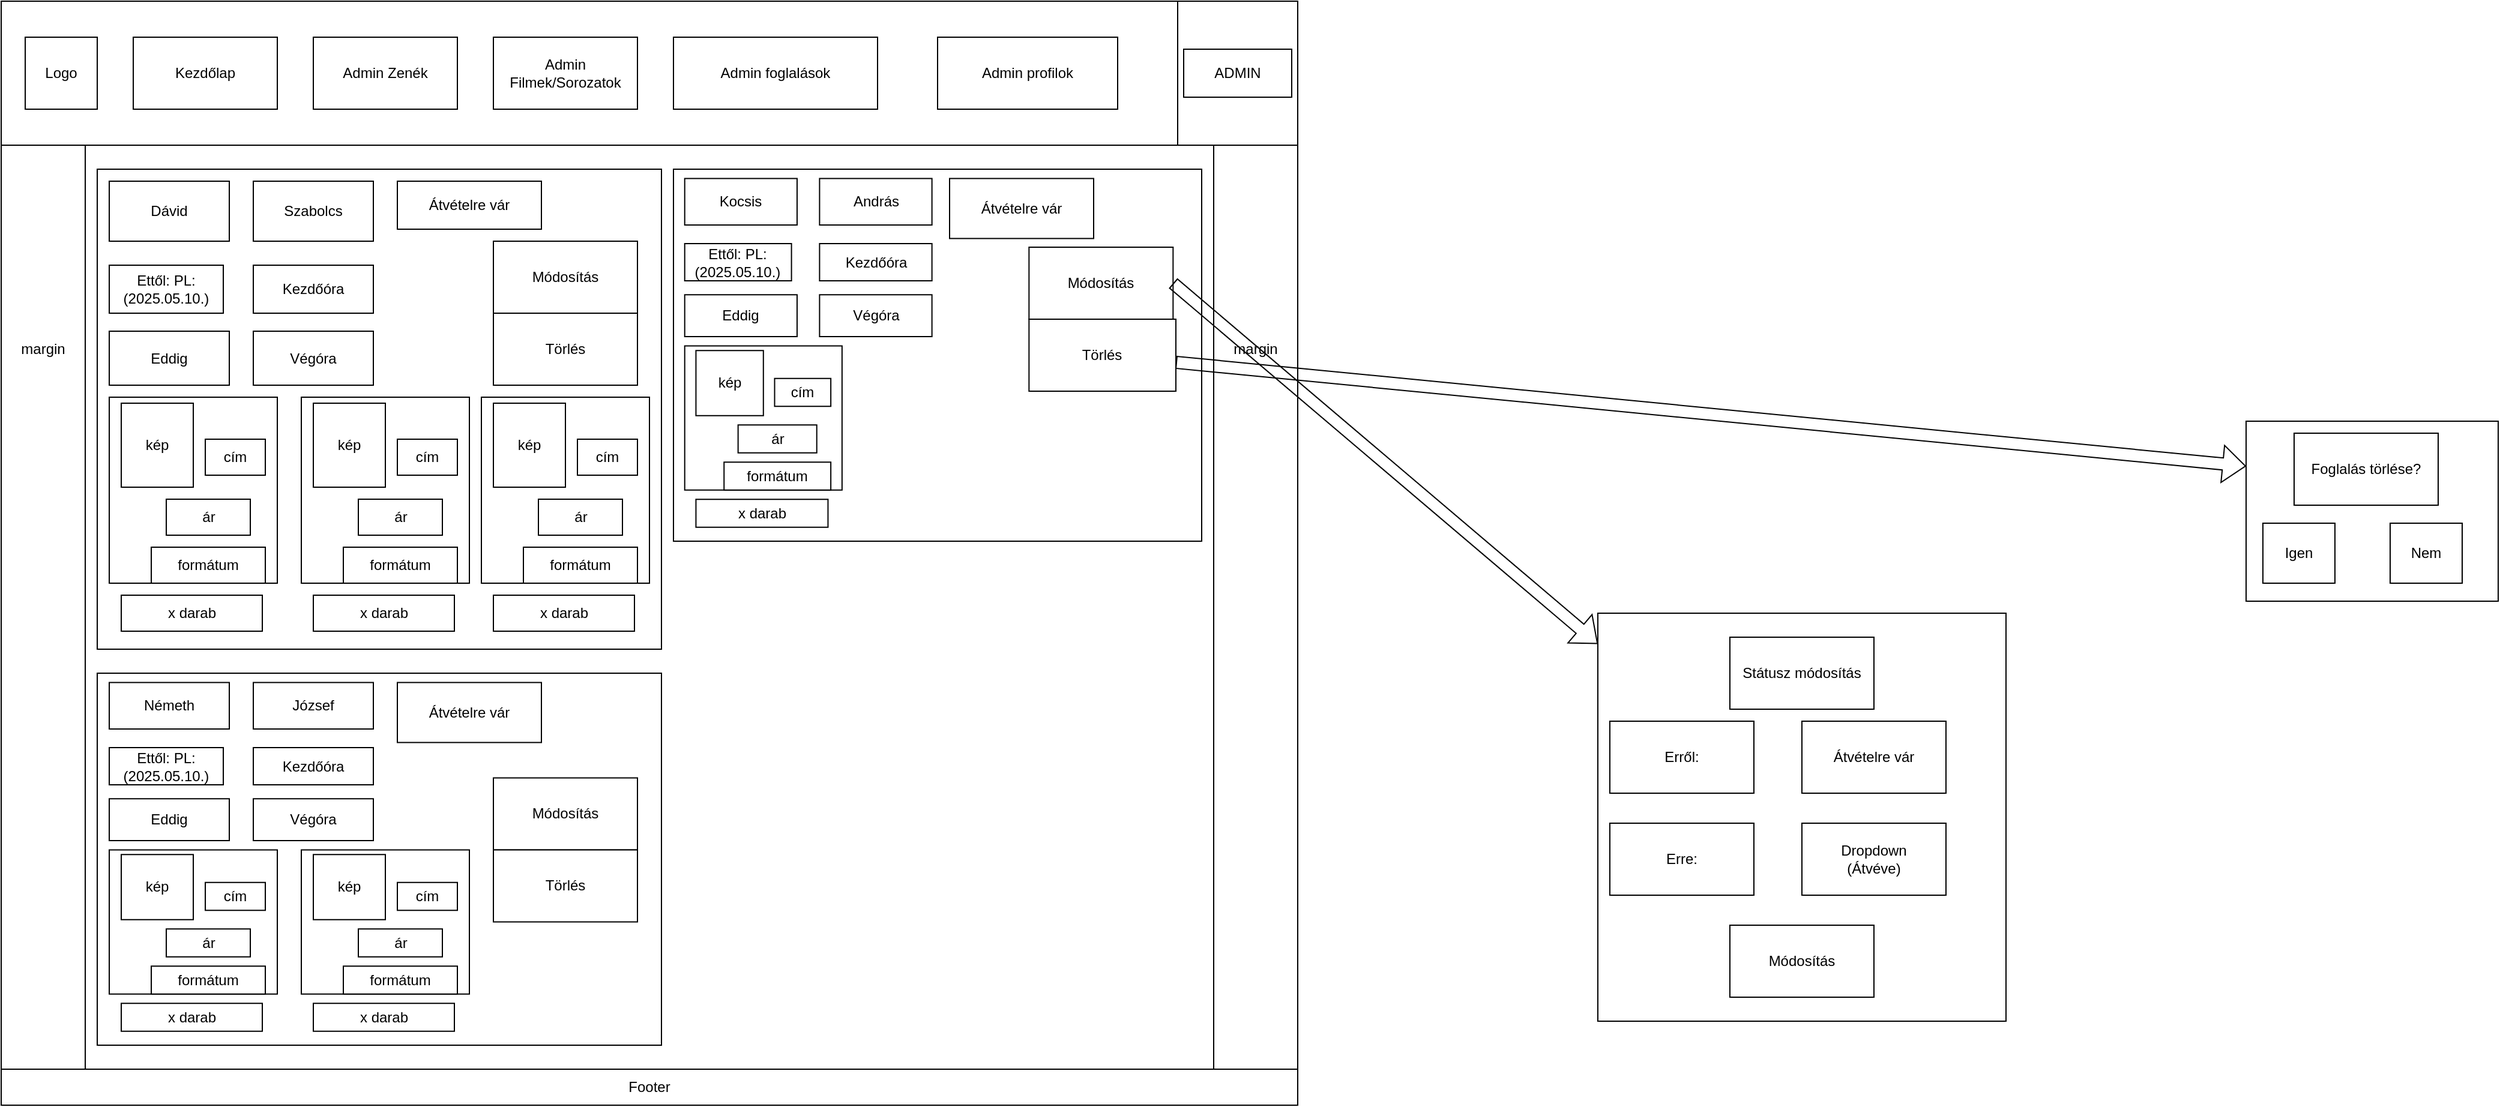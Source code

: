 <mxfile version="26.2.14">
  <diagram name="1 oldal" id="ohfmbEw8cCkdrReCNdVJ">
    <mxGraphModel dx="6407" dy="3672" grid="1" gridSize="10" guides="1" tooltips="1" connect="1" arrows="1" fold="1" page="1" pageScale="1" pageWidth="827" pageHeight="1169" math="0" shadow="0">
      <root>
        <mxCell id="0" />
        <mxCell id="1" parent="0" />
        <mxCell id="ecLFSbvW6iDAmhPW75aN-837" value="" style="rounded=0;whiteSpace=wrap;html=1;" vertex="1" parent="1">
          <mxGeometry x="-1470" y="-270" width="1080" height="920" as="geometry" />
        </mxCell>
        <mxCell id="ecLFSbvW6iDAmhPW75aN-838" value="" style="rounded=0;whiteSpace=wrap;html=1;" vertex="1" parent="1">
          <mxGeometry x="-1470" y="-270" width="1080" height="120" as="geometry" />
        </mxCell>
        <mxCell id="ecLFSbvW6iDAmhPW75aN-841" value="" style="rounded=0;whiteSpace=wrap;html=1;" vertex="1" parent="1">
          <mxGeometry x="-490" y="-270" width="100" height="120" as="geometry" />
        </mxCell>
        <mxCell id="ecLFSbvW6iDAmhPW75aN-842" value="" style="rounded=0;whiteSpace=wrap;html=1;" vertex="1" parent="1">
          <mxGeometry x="-1360" y="-240" width="120" height="60" as="geometry" />
        </mxCell>
        <mxCell id="ecLFSbvW6iDAmhPW75aN-843" value="" style="rounded=0;whiteSpace=wrap;html=1;" vertex="1" parent="1">
          <mxGeometry x="-1210" y="-240" width="120" height="60" as="geometry" />
        </mxCell>
        <mxCell id="ecLFSbvW6iDAmhPW75aN-844" value="" style="rounded=0;whiteSpace=wrap;html=1;" vertex="1" parent="1">
          <mxGeometry x="-1060" y="-240" width="120" height="60" as="geometry" />
        </mxCell>
        <mxCell id="ecLFSbvW6iDAmhPW75aN-845" value="" style="rounded=0;whiteSpace=wrap;html=1;" vertex="1" parent="1">
          <mxGeometry x="-1400" y="-150" width="940" height="770" as="geometry" />
        </mxCell>
        <mxCell id="ecLFSbvW6iDAmhPW75aN-846" value="Kezdőlap" style="text;html=1;align=center;verticalAlign=middle;whiteSpace=wrap;rounded=0;" vertex="1" parent="1">
          <mxGeometry x="-1360" y="-240" width="120" height="60" as="geometry" />
        </mxCell>
        <mxCell id="ecLFSbvW6iDAmhPW75aN-847" value="" style="rounded=0;whiteSpace=wrap;html=1;" vertex="1" parent="1">
          <mxGeometry x="-1450" y="-240" width="60" height="60" as="geometry" />
        </mxCell>
        <mxCell id="ecLFSbvW6iDAmhPW75aN-848" value="&lt;div&gt;Logo&lt;/div&gt;" style="text;html=1;align=center;verticalAlign=middle;whiteSpace=wrap;rounded=0;" vertex="1" parent="1">
          <mxGeometry x="-1450" y="-240" width="60" height="60" as="geometry" />
        </mxCell>
        <mxCell id="ecLFSbvW6iDAmhPW75aN-849" value="Admin Zenék" style="text;html=1;align=center;verticalAlign=middle;whiteSpace=wrap;rounded=0;" vertex="1" parent="1">
          <mxGeometry x="-1210" y="-240" width="120" height="60" as="geometry" />
        </mxCell>
        <mxCell id="ecLFSbvW6iDAmhPW75aN-850" value="Admin Filmek/Sorozatok" style="text;html=1;align=center;verticalAlign=middle;whiteSpace=wrap;rounded=0;" vertex="1" parent="1">
          <mxGeometry x="-1060" y="-240" width="120" height="60" as="geometry" />
        </mxCell>
        <mxCell id="ecLFSbvW6iDAmhPW75aN-852" value="margin" style="text;html=1;align=center;verticalAlign=middle;whiteSpace=wrap;rounded=0;" vertex="1" parent="1">
          <mxGeometry x="-1470" y="-150" width="70" height="340" as="geometry" />
        </mxCell>
        <mxCell id="ecLFSbvW6iDAmhPW75aN-853" value="margin" style="text;html=1;align=center;verticalAlign=middle;whiteSpace=wrap;rounded=0;" vertex="1" parent="1">
          <mxGeometry x="-460" y="-150" width="70" height="340" as="geometry" />
        </mxCell>
        <mxCell id="ecLFSbvW6iDAmhPW75aN-854" value="ADMIN" style="rounded=0;whiteSpace=wrap;html=1;" vertex="1" parent="1">
          <mxGeometry x="-485" y="-230" width="90" height="40" as="geometry" />
        </mxCell>
        <mxCell id="ecLFSbvW6iDAmhPW75aN-855" value="Admin profilok" style="rounded=0;whiteSpace=wrap;html=1;" vertex="1" parent="1">
          <mxGeometry x="-690" y="-240" width="150" height="60" as="geometry" />
        </mxCell>
        <mxCell id="ecLFSbvW6iDAmhPW75aN-858" value="Admin foglalások" style="rounded=0;whiteSpace=wrap;html=1;" vertex="1" parent="1">
          <mxGeometry x="-910" y="-240" width="170" height="60" as="geometry" />
        </mxCell>
        <mxCell id="ecLFSbvW6iDAmhPW75aN-895" value="" style="group" vertex="1" connectable="0" parent="1">
          <mxGeometry x="-1390" y="-130" width="470" height="400" as="geometry" />
        </mxCell>
        <mxCell id="ecLFSbvW6iDAmhPW75aN-866" value="" style="rounded=0;whiteSpace=wrap;html=1;" vertex="1" parent="ecLFSbvW6iDAmhPW75aN-895">
          <mxGeometry width="470" height="400" as="geometry" />
        </mxCell>
        <mxCell id="ecLFSbvW6iDAmhPW75aN-867" value="Dávid" style="rounded=0;whiteSpace=wrap;html=1;" vertex="1" parent="ecLFSbvW6iDAmhPW75aN-895">
          <mxGeometry x="10" y="10" width="100" height="50" as="geometry" />
        </mxCell>
        <mxCell id="ecLFSbvW6iDAmhPW75aN-868" value="Szabolcs" style="rounded=0;whiteSpace=wrap;html=1;" vertex="1" parent="ecLFSbvW6iDAmhPW75aN-895">
          <mxGeometry x="130" y="10" width="100" height="50" as="geometry" />
        </mxCell>
        <mxCell id="ecLFSbvW6iDAmhPW75aN-869" value="Ettől: PL: (2025.05.10.)" style="rounded=0;whiteSpace=wrap;html=1;" vertex="1" parent="ecLFSbvW6iDAmhPW75aN-895">
          <mxGeometry x="10" y="80" width="95" height="40" as="geometry" />
        </mxCell>
        <mxCell id="ecLFSbvW6iDAmhPW75aN-870" value="Kezdőóra" style="rounded=0;whiteSpace=wrap;html=1;" vertex="1" parent="ecLFSbvW6iDAmhPW75aN-895">
          <mxGeometry x="130" y="80" width="100" height="40" as="geometry" />
        </mxCell>
        <mxCell id="ecLFSbvW6iDAmhPW75aN-871" value="Eddig" style="rounded=0;whiteSpace=wrap;html=1;" vertex="1" parent="ecLFSbvW6iDAmhPW75aN-895">
          <mxGeometry x="10" y="135" width="100" height="45" as="geometry" />
        </mxCell>
        <mxCell id="ecLFSbvW6iDAmhPW75aN-872" value="Végóra" style="rounded=0;whiteSpace=wrap;html=1;" vertex="1" parent="ecLFSbvW6iDAmhPW75aN-895">
          <mxGeometry x="130" y="135" width="100" height="45" as="geometry" />
        </mxCell>
        <mxCell id="ecLFSbvW6iDAmhPW75aN-873" value="" style="group" vertex="1" connectable="0" parent="ecLFSbvW6iDAmhPW75aN-895">
          <mxGeometry x="10" y="190" width="140" height="195" as="geometry" />
        </mxCell>
        <mxCell id="ecLFSbvW6iDAmhPW75aN-874" value="" style="rounded=0;whiteSpace=wrap;html=1;" vertex="1" parent="ecLFSbvW6iDAmhPW75aN-873">
          <mxGeometry width="140" height="155" as="geometry" />
        </mxCell>
        <mxCell id="ecLFSbvW6iDAmhPW75aN-875" value="kép" style="rounded=0;whiteSpace=wrap;html=1;" vertex="1" parent="ecLFSbvW6iDAmhPW75aN-873">
          <mxGeometry x="10" y="5" width="60" height="70" as="geometry" />
        </mxCell>
        <mxCell id="ecLFSbvW6iDAmhPW75aN-876" value="cím" style="rounded=0;whiteSpace=wrap;html=1;" vertex="1" parent="ecLFSbvW6iDAmhPW75aN-873">
          <mxGeometry x="80" y="35" width="50" height="30" as="geometry" />
        </mxCell>
        <mxCell id="ecLFSbvW6iDAmhPW75aN-877" value="ár" style="rounded=0;whiteSpace=wrap;html=1;" vertex="1" parent="ecLFSbvW6iDAmhPW75aN-873">
          <mxGeometry x="47.5" y="85" width="70" height="30" as="geometry" />
        </mxCell>
        <mxCell id="ecLFSbvW6iDAmhPW75aN-878" value="formátum" style="rounded=0;whiteSpace=wrap;html=1;" vertex="1" parent="ecLFSbvW6iDAmhPW75aN-873">
          <mxGeometry x="35" y="125" width="95" height="30" as="geometry" />
        </mxCell>
        <mxCell id="ecLFSbvW6iDAmhPW75aN-879" value="x darab" style="rounded=0;whiteSpace=wrap;html=1;" vertex="1" parent="ecLFSbvW6iDAmhPW75aN-873">
          <mxGeometry x="10" y="165" width="117.5" height="30" as="geometry" />
        </mxCell>
        <mxCell id="ecLFSbvW6iDAmhPW75aN-881" value="" style="group" vertex="1" connectable="0" parent="ecLFSbvW6iDAmhPW75aN-895">
          <mxGeometry x="170" y="190" width="140" height="195" as="geometry" />
        </mxCell>
        <mxCell id="ecLFSbvW6iDAmhPW75aN-882" value="" style="rounded=0;whiteSpace=wrap;html=1;" vertex="1" parent="ecLFSbvW6iDAmhPW75aN-881">
          <mxGeometry width="140" height="155" as="geometry" />
        </mxCell>
        <mxCell id="ecLFSbvW6iDAmhPW75aN-883" value="kép" style="rounded=0;whiteSpace=wrap;html=1;" vertex="1" parent="ecLFSbvW6iDAmhPW75aN-881">
          <mxGeometry x="10" y="5" width="60" height="70" as="geometry" />
        </mxCell>
        <mxCell id="ecLFSbvW6iDAmhPW75aN-884" value="cím" style="rounded=0;whiteSpace=wrap;html=1;" vertex="1" parent="ecLFSbvW6iDAmhPW75aN-881">
          <mxGeometry x="80" y="35" width="50" height="30" as="geometry" />
        </mxCell>
        <mxCell id="ecLFSbvW6iDAmhPW75aN-885" value="ár" style="rounded=0;whiteSpace=wrap;html=1;" vertex="1" parent="ecLFSbvW6iDAmhPW75aN-881">
          <mxGeometry x="47.5" y="85" width="70" height="30" as="geometry" />
        </mxCell>
        <mxCell id="ecLFSbvW6iDAmhPW75aN-886" value="formátum" style="rounded=0;whiteSpace=wrap;html=1;" vertex="1" parent="ecLFSbvW6iDAmhPW75aN-881">
          <mxGeometry x="35" y="125" width="95" height="30" as="geometry" />
        </mxCell>
        <mxCell id="ecLFSbvW6iDAmhPW75aN-887" value="x darab" style="rounded=0;whiteSpace=wrap;html=1;" vertex="1" parent="ecLFSbvW6iDAmhPW75aN-881">
          <mxGeometry x="10" y="165" width="117.5" height="30" as="geometry" />
        </mxCell>
        <mxCell id="ecLFSbvW6iDAmhPW75aN-888" value="" style="group" vertex="1" connectable="0" parent="ecLFSbvW6iDAmhPW75aN-895">
          <mxGeometry x="320" y="190" width="140" height="195" as="geometry" />
        </mxCell>
        <mxCell id="ecLFSbvW6iDAmhPW75aN-889" value="" style="rounded=0;whiteSpace=wrap;html=1;" vertex="1" parent="ecLFSbvW6iDAmhPW75aN-888">
          <mxGeometry width="140" height="155" as="geometry" />
        </mxCell>
        <mxCell id="ecLFSbvW6iDAmhPW75aN-890" value="kép" style="rounded=0;whiteSpace=wrap;html=1;" vertex="1" parent="ecLFSbvW6iDAmhPW75aN-888">
          <mxGeometry x="10" y="5" width="60" height="70" as="geometry" />
        </mxCell>
        <mxCell id="ecLFSbvW6iDAmhPW75aN-891" value="cím" style="rounded=0;whiteSpace=wrap;html=1;" vertex="1" parent="ecLFSbvW6iDAmhPW75aN-888">
          <mxGeometry x="80" y="35" width="50" height="30" as="geometry" />
        </mxCell>
        <mxCell id="ecLFSbvW6iDAmhPW75aN-892" value="ár" style="rounded=0;whiteSpace=wrap;html=1;" vertex="1" parent="ecLFSbvW6iDAmhPW75aN-888">
          <mxGeometry x="47.5" y="85" width="70" height="30" as="geometry" />
        </mxCell>
        <mxCell id="ecLFSbvW6iDAmhPW75aN-893" value="formátum" style="rounded=0;whiteSpace=wrap;html=1;" vertex="1" parent="ecLFSbvW6iDAmhPW75aN-888">
          <mxGeometry x="35" y="125" width="95" height="30" as="geometry" />
        </mxCell>
        <mxCell id="ecLFSbvW6iDAmhPW75aN-894" value="x darab" style="rounded=0;whiteSpace=wrap;html=1;" vertex="1" parent="ecLFSbvW6iDAmhPW75aN-888">
          <mxGeometry x="10" y="165" width="117.5" height="30" as="geometry" />
        </mxCell>
        <mxCell id="ecLFSbvW6iDAmhPW75aN-925" value="Törlés" style="rounded=0;whiteSpace=wrap;html=1;" vertex="1" parent="ecLFSbvW6iDAmhPW75aN-895">
          <mxGeometry x="330" y="120" width="120" height="60" as="geometry" />
        </mxCell>
        <mxCell id="ecLFSbvW6iDAmhPW75aN-981" value="Átvételre vár" style="rounded=0;whiteSpace=wrap;html=1;" vertex="1" parent="ecLFSbvW6iDAmhPW75aN-895">
          <mxGeometry x="250" y="10" width="120" height="40" as="geometry" />
        </mxCell>
        <mxCell id="ecLFSbvW6iDAmhPW75aN-984" value="Módosítás" style="rounded=0;whiteSpace=wrap;html=1;" vertex="1" parent="ecLFSbvW6iDAmhPW75aN-895">
          <mxGeometry x="330" y="60" width="120" height="60" as="geometry" />
        </mxCell>
        <mxCell id="ecLFSbvW6iDAmhPW75aN-896" value="" style="group" vertex="1" connectable="0" parent="1">
          <mxGeometry x="-1390" y="290" width="470" height="310" as="geometry" />
        </mxCell>
        <mxCell id="ecLFSbvW6iDAmhPW75aN-897" value="" style="rounded=0;whiteSpace=wrap;html=1;" vertex="1" parent="ecLFSbvW6iDAmhPW75aN-896">
          <mxGeometry width="470.0" height="310" as="geometry" />
        </mxCell>
        <mxCell id="ecLFSbvW6iDAmhPW75aN-898" value="Németh" style="rounded=0;whiteSpace=wrap;html=1;" vertex="1" parent="ecLFSbvW6iDAmhPW75aN-896">
          <mxGeometry x="10.0" y="7.75" width="100.0" height="38.75" as="geometry" />
        </mxCell>
        <mxCell id="ecLFSbvW6iDAmhPW75aN-899" value="József" style="rounded=0;whiteSpace=wrap;html=1;" vertex="1" parent="ecLFSbvW6iDAmhPW75aN-896">
          <mxGeometry x="130.0" y="7.75" width="100.0" height="38.75" as="geometry" />
        </mxCell>
        <mxCell id="ecLFSbvW6iDAmhPW75aN-900" value="Ettől: PL: (2025.05.10.)" style="rounded=0;whiteSpace=wrap;html=1;" vertex="1" parent="ecLFSbvW6iDAmhPW75aN-896">
          <mxGeometry x="10.0" y="62" width="95" height="31" as="geometry" />
        </mxCell>
        <mxCell id="ecLFSbvW6iDAmhPW75aN-901" value="Kezdőóra" style="rounded=0;whiteSpace=wrap;html=1;" vertex="1" parent="ecLFSbvW6iDAmhPW75aN-896">
          <mxGeometry x="130.0" y="62" width="100.0" height="31" as="geometry" />
        </mxCell>
        <mxCell id="ecLFSbvW6iDAmhPW75aN-902" value="Eddig" style="rounded=0;whiteSpace=wrap;html=1;" vertex="1" parent="ecLFSbvW6iDAmhPW75aN-896">
          <mxGeometry x="10.0" y="104.625" width="100.0" height="34.875" as="geometry" />
        </mxCell>
        <mxCell id="ecLFSbvW6iDAmhPW75aN-903" value="Végóra" style="rounded=0;whiteSpace=wrap;html=1;" vertex="1" parent="ecLFSbvW6iDAmhPW75aN-896">
          <mxGeometry x="130.0" y="104.625" width="100.0" height="34.875" as="geometry" />
        </mxCell>
        <mxCell id="ecLFSbvW6iDAmhPW75aN-904" value="" style="group" vertex="1" connectable="0" parent="ecLFSbvW6iDAmhPW75aN-896">
          <mxGeometry x="10.0" y="147.25" width="140.0" height="151.125" as="geometry" />
        </mxCell>
        <mxCell id="ecLFSbvW6iDAmhPW75aN-905" value="" style="rounded=0;whiteSpace=wrap;html=1;" vertex="1" parent="ecLFSbvW6iDAmhPW75aN-904">
          <mxGeometry width="140.0" height="120.125" as="geometry" />
        </mxCell>
        <mxCell id="ecLFSbvW6iDAmhPW75aN-906" value="kép" style="rounded=0;whiteSpace=wrap;html=1;" vertex="1" parent="ecLFSbvW6iDAmhPW75aN-904">
          <mxGeometry x="10.0" y="3.875" width="60.0" height="54.25" as="geometry" />
        </mxCell>
        <mxCell id="ecLFSbvW6iDAmhPW75aN-907" value="cím" style="rounded=0;whiteSpace=wrap;html=1;" vertex="1" parent="ecLFSbvW6iDAmhPW75aN-904">
          <mxGeometry x="80.0" y="27.125" width="50" height="23.25" as="geometry" />
        </mxCell>
        <mxCell id="ecLFSbvW6iDAmhPW75aN-908" value="ár" style="rounded=0;whiteSpace=wrap;html=1;" vertex="1" parent="ecLFSbvW6iDAmhPW75aN-904">
          <mxGeometry x="47.5" y="65.875" width="70.0" height="23.25" as="geometry" />
        </mxCell>
        <mxCell id="ecLFSbvW6iDAmhPW75aN-909" value="formátum" style="rounded=0;whiteSpace=wrap;html=1;" vertex="1" parent="ecLFSbvW6iDAmhPW75aN-904">
          <mxGeometry x="35.0" y="96.875" width="95.0" height="23.25" as="geometry" />
        </mxCell>
        <mxCell id="ecLFSbvW6iDAmhPW75aN-910" value="x darab" style="rounded=0;whiteSpace=wrap;html=1;" vertex="1" parent="ecLFSbvW6iDAmhPW75aN-904">
          <mxGeometry x="10.0" y="127.875" width="117.5" height="23.25" as="geometry" />
        </mxCell>
        <mxCell id="ecLFSbvW6iDAmhPW75aN-911" value="" style="group" vertex="1" connectable="0" parent="ecLFSbvW6iDAmhPW75aN-896">
          <mxGeometry x="170.0" y="147.25" width="140.0" height="151.125" as="geometry" />
        </mxCell>
        <mxCell id="ecLFSbvW6iDAmhPW75aN-912" value="" style="rounded=0;whiteSpace=wrap;html=1;" vertex="1" parent="ecLFSbvW6iDAmhPW75aN-911">
          <mxGeometry width="140.0" height="120.125" as="geometry" />
        </mxCell>
        <mxCell id="ecLFSbvW6iDAmhPW75aN-913" value="kép" style="rounded=0;whiteSpace=wrap;html=1;" vertex="1" parent="ecLFSbvW6iDAmhPW75aN-911">
          <mxGeometry x="10.0" y="3.875" width="60.0" height="54.25" as="geometry" />
        </mxCell>
        <mxCell id="ecLFSbvW6iDAmhPW75aN-914" value="cím" style="rounded=0;whiteSpace=wrap;html=1;" vertex="1" parent="ecLFSbvW6iDAmhPW75aN-911">
          <mxGeometry x="80.0" y="27.125" width="50" height="23.25" as="geometry" />
        </mxCell>
        <mxCell id="ecLFSbvW6iDAmhPW75aN-915" value="ár" style="rounded=0;whiteSpace=wrap;html=1;" vertex="1" parent="ecLFSbvW6iDAmhPW75aN-911">
          <mxGeometry x="47.5" y="65.875" width="70.0" height="23.25" as="geometry" />
        </mxCell>
        <mxCell id="ecLFSbvW6iDAmhPW75aN-916" value="formátum" style="rounded=0;whiteSpace=wrap;html=1;" vertex="1" parent="ecLFSbvW6iDAmhPW75aN-911">
          <mxGeometry x="35.0" y="96.875" width="95.0" height="23.25" as="geometry" />
        </mxCell>
        <mxCell id="ecLFSbvW6iDAmhPW75aN-917" value="x darab" style="rounded=0;whiteSpace=wrap;html=1;" vertex="1" parent="ecLFSbvW6iDAmhPW75aN-911">
          <mxGeometry x="10.0" y="127.875" width="117.5" height="23.25" as="geometry" />
        </mxCell>
        <mxCell id="ecLFSbvW6iDAmhPW75aN-983" value="Átvételre vár" style="rounded=0;whiteSpace=wrap;html=1;" vertex="1" parent="ecLFSbvW6iDAmhPW75aN-896">
          <mxGeometry x="250" y="7.75" width="120" height="50" as="geometry" />
        </mxCell>
        <mxCell id="ecLFSbvW6iDAmhPW75aN-986" value="Módosítás" style="rounded=0;whiteSpace=wrap;html=1;" vertex="1" parent="ecLFSbvW6iDAmhPW75aN-896">
          <mxGeometry x="330" y="87.25" width="120" height="60" as="geometry" />
        </mxCell>
        <mxCell id="ecLFSbvW6iDAmhPW75aN-956" value="Törlés" style="rounded=0;whiteSpace=wrap;html=1;" vertex="1" parent="ecLFSbvW6iDAmhPW75aN-896">
          <mxGeometry x="330" y="147.25" width="120" height="60" as="geometry" />
        </mxCell>
        <mxCell id="ecLFSbvW6iDAmhPW75aN-957" value="" style="group" vertex="1" connectable="0" parent="1">
          <mxGeometry x="-910" y="-130" width="440" height="310" as="geometry" />
        </mxCell>
        <mxCell id="ecLFSbvW6iDAmhPW75aN-958" value="" style="rounded=0;whiteSpace=wrap;html=1;" vertex="1" parent="ecLFSbvW6iDAmhPW75aN-957">
          <mxGeometry width="440.0" height="310" as="geometry" />
        </mxCell>
        <mxCell id="ecLFSbvW6iDAmhPW75aN-959" value="Kocsis" style="rounded=0;whiteSpace=wrap;html=1;" vertex="1" parent="ecLFSbvW6iDAmhPW75aN-957">
          <mxGeometry x="9.362" y="7.75" width="93.617" height="38.75" as="geometry" />
        </mxCell>
        <mxCell id="ecLFSbvW6iDAmhPW75aN-960" value="András" style="rounded=0;whiteSpace=wrap;html=1;" vertex="1" parent="ecLFSbvW6iDAmhPW75aN-957">
          <mxGeometry x="121.702" y="7.75" width="93.617" height="38.75" as="geometry" />
        </mxCell>
        <mxCell id="ecLFSbvW6iDAmhPW75aN-961" value="Ettől: PL: (2025.05.10.)" style="rounded=0;whiteSpace=wrap;html=1;" vertex="1" parent="ecLFSbvW6iDAmhPW75aN-957">
          <mxGeometry x="9.362" y="62" width="88.936" height="31" as="geometry" />
        </mxCell>
        <mxCell id="ecLFSbvW6iDAmhPW75aN-962" value="Kezdőóra" style="rounded=0;whiteSpace=wrap;html=1;" vertex="1" parent="ecLFSbvW6iDAmhPW75aN-957">
          <mxGeometry x="121.702" y="62" width="93.617" height="31" as="geometry" />
        </mxCell>
        <mxCell id="ecLFSbvW6iDAmhPW75aN-963" value="Eddig" style="rounded=0;whiteSpace=wrap;html=1;" vertex="1" parent="ecLFSbvW6iDAmhPW75aN-957">
          <mxGeometry x="9.362" y="104.625" width="93.617" height="34.875" as="geometry" />
        </mxCell>
        <mxCell id="ecLFSbvW6iDAmhPW75aN-964" value="Végóra" style="rounded=0;whiteSpace=wrap;html=1;" vertex="1" parent="ecLFSbvW6iDAmhPW75aN-957">
          <mxGeometry x="121.702" y="104.625" width="93.617" height="34.875" as="geometry" />
        </mxCell>
        <mxCell id="ecLFSbvW6iDAmhPW75aN-965" value="" style="group" vertex="1" connectable="0" parent="ecLFSbvW6iDAmhPW75aN-957">
          <mxGeometry x="9.362" y="147.25" width="131.064" height="151.125" as="geometry" />
        </mxCell>
        <mxCell id="ecLFSbvW6iDAmhPW75aN-966" value="" style="rounded=0;whiteSpace=wrap;html=1;" vertex="1" parent="ecLFSbvW6iDAmhPW75aN-965">
          <mxGeometry width="131.064" height="120.125" as="geometry" />
        </mxCell>
        <mxCell id="ecLFSbvW6iDAmhPW75aN-967" value="kép" style="rounded=0;whiteSpace=wrap;html=1;" vertex="1" parent="ecLFSbvW6iDAmhPW75aN-965">
          <mxGeometry x="9.362" y="3.875" width="56.17" height="54.25" as="geometry" />
        </mxCell>
        <mxCell id="ecLFSbvW6iDAmhPW75aN-968" value="cím" style="rounded=0;whiteSpace=wrap;html=1;" vertex="1" parent="ecLFSbvW6iDAmhPW75aN-965">
          <mxGeometry x="74.894" y="27.125" width="46.809" height="23.25" as="geometry" />
        </mxCell>
        <mxCell id="ecLFSbvW6iDAmhPW75aN-969" value="ár" style="rounded=0;whiteSpace=wrap;html=1;" vertex="1" parent="ecLFSbvW6iDAmhPW75aN-965">
          <mxGeometry x="44.468" y="65.875" width="65.532" height="23.25" as="geometry" />
        </mxCell>
        <mxCell id="ecLFSbvW6iDAmhPW75aN-970" value="formátum" style="rounded=0;whiteSpace=wrap;html=1;" vertex="1" parent="ecLFSbvW6iDAmhPW75aN-965">
          <mxGeometry x="32.766" y="96.875" width="88.936" height="23.25" as="geometry" />
        </mxCell>
        <mxCell id="ecLFSbvW6iDAmhPW75aN-971" value="x darab" style="rounded=0;whiteSpace=wrap;html=1;" vertex="1" parent="ecLFSbvW6iDAmhPW75aN-965">
          <mxGeometry x="9.362" y="127.875" width="110" height="23.25" as="geometry" />
        </mxCell>
        <mxCell id="ecLFSbvW6iDAmhPW75aN-979" value="Törlés" style="rounded=0;whiteSpace=wrap;html=1;" vertex="1" parent="ecLFSbvW6iDAmhPW75aN-957">
          <mxGeometry x="296.17" y="125" width="122.34" height="60" as="geometry" />
        </mxCell>
        <mxCell id="ecLFSbvW6iDAmhPW75aN-982" value="Átvételre vár" style="rounded=0;whiteSpace=wrap;html=1;" vertex="1" parent="ecLFSbvW6iDAmhPW75aN-957">
          <mxGeometry x="230" y="7.75" width="120" height="50" as="geometry" />
        </mxCell>
        <mxCell id="ecLFSbvW6iDAmhPW75aN-985" value="Módosítás" style="rounded=0;whiteSpace=wrap;html=1;" vertex="1" parent="ecLFSbvW6iDAmhPW75aN-957">
          <mxGeometry x="296.17" y="65" width="120" height="60" as="geometry" />
        </mxCell>
        <mxCell id="ecLFSbvW6iDAmhPW75aN-980" value="Footer" style="rounded=0;whiteSpace=wrap;html=1;" vertex="1" parent="1">
          <mxGeometry x="-1470" y="620" width="1080" height="30" as="geometry" />
        </mxCell>
        <mxCell id="ecLFSbvW6iDAmhPW75aN-987" value="" style="shape=flexArrow;endArrow=classic;html=1;rounded=0;exitX=1;exitY=0.5;exitDx=0;exitDy=0;" edge="1" parent="1" source="ecLFSbvW6iDAmhPW75aN-985" target="ecLFSbvW6iDAmhPW75aN-988">
          <mxGeometry width="50" height="50" relative="1" as="geometry">
            <mxPoint x="-1140" y="360" as="sourcePoint" />
            <mxPoint x="-80" y="270" as="targetPoint" />
          </mxGeometry>
        </mxCell>
        <mxCell id="ecLFSbvW6iDAmhPW75aN-988" value="" style="rounded=0;whiteSpace=wrap;html=1;" vertex="1" parent="1">
          <mxGeometry x="-140" y="240" width="340" height="340" as="geometry" />
        </mxCell>
        <mxCell id="ecLFSbvW6iDAmhPW75aN-989" value="Státusz módosítás" style="rounded=0;whiteSpace=wrap;html=1;" vertex="1" parent="1">
          <mxGeometry x="-30" y="260" width="120" height="60" as="geometry" />
        </mxCell>
        <mxCell id="ecLFSbvW6iDAmhPW75aN-990" value="Erről:" style="rounded=0;whiteSpace=wrap;html=1;" vertex="1" parent="1">
          <mxGeometry x="-130" y="330" width="120" height="60" as="geometry" />
        </mxCell>
        <mxCell id="ecLFSbvW6iDAmhPW75aN-991" value="Átvételre vár" style="rounded=0;whiteSpace=wrap;html=1;" vertex="1" parent="1">
          <mxGeometry x="30" y="330" width="120" height="60" as="geometry" />
        </mxCell>
        <mxCell id="ecLFSbvW6iDAmhPW75aN-992" value="Erre:" style="rounded=0;whiteSpace=wrap;html=1;" vertex="1" parent="1">
          <mxGeometry x="-130" y="415" width="120" height="60" as="geometry" />
        </mxCell>
        <mxCell id="ecLFSbvW6iDAmhPW75aN-993" value="Dropdown&lt;div&gt;(Átvéve)&lt;/div&gt;" style="rounded=0;whiteSpace=wrap;html=1;" vertex="1" parent="1">
          <mxGeometry x="30" y="415" width="120" height="60" as="geometry" />
        </mxCell>
        <mxCell id="ecLFSbvW6iDAmhPW75aN-994" value="Módosítás" style="rounded=0;whiteSpace=wrap;html=1;" vertex="1" parent="1">
          <mxGeometry x="-30" y="500" width="120" height="60" as="geometry" />
        </mxCell>
        <mxCell id="ecLFSbvW6iDAmhPW75aN-995" value="" style="shape=flexArrow;endArrow=classic;html=1;rounded=0;entryX=0;entryY=0.25;entryDx=0;entryDy=0;" edge="1" parent="1" source="ecLFSbvW6iDAmhPW75aN-979" target="ecLFSbvW6iDAmhPW75aN-996">
          <mxGeometry width="50" height="50" relative="1" as="geometry">
            <mxPoint x="-630" y="340" as="sourcePoint" />
            <mxPoint x="320" y="100" as="targetPoint" />
          </mxGeometry>
        </mxCell>
        <mxCell id="ecLFSbvW6iDAmhPW75aN-996" value="" style="rounded=0;whiteSpace=wrap;html=1;" vertex="1" parent="1">
          <mxGeometry x="400" y="80" width="210" height="150" as="geometry" />
        </mxCell>
        <mxCell id="ecLFSbvW6iDAmhPW75aN-998" value="Foglalás törlése?" style="rounded=0;whiteSpace=wrap;html=1;" vertex="1" parent="1">
          <mxGeometry x="440" y="90" width="120" height="60" as="geometry" />
        </mxCell>
        <mxCell id="ecLFSbvW6iDAmhPW75aN-999" value="Igen" style="rounded=0;whiteSpace=wrap;html=1;" vertex="1" parent="1">
          <mxGeometry x="414" y="165" width="60" height="50" as="geometry" />
        </mxCell>
        <mxCell id="ecLFSbvW6iDAmhPW75aN-1000" value="Nem" style="rounded=0;whiteSpace=wrap;html=1;" vertex="1" parent="1">
          <mxGeometry x="520" y="165" width="60" height="50" as="geometry" />
        </mxCell>
      </root>
    </mxGraphModel>
  </diagram>
</mxfile>
